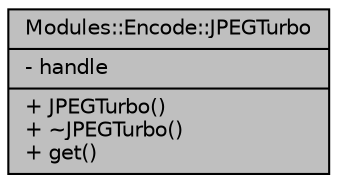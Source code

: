 digraph "Modules::Encode::JPEGTurbo"
{
 // INTERACTIVE_SVG=YES
  edge [fontname="Helvetica",fontsize="10",labelfontname="Helvetica",labelfontsize="10"];
  node [fontname="Helvetica",fontsize="10",shape=record];
  Node1 [label="{Modules::Encode::JPEGTurbo\n|- handle\l|+ JPEGTurbo()\l+ ~JPEGTurbo()\l+ get()\l}",height=0.2,width=0.4,color="black", fillcolor="grey75", style="filled", fontcolor="black"];
}
